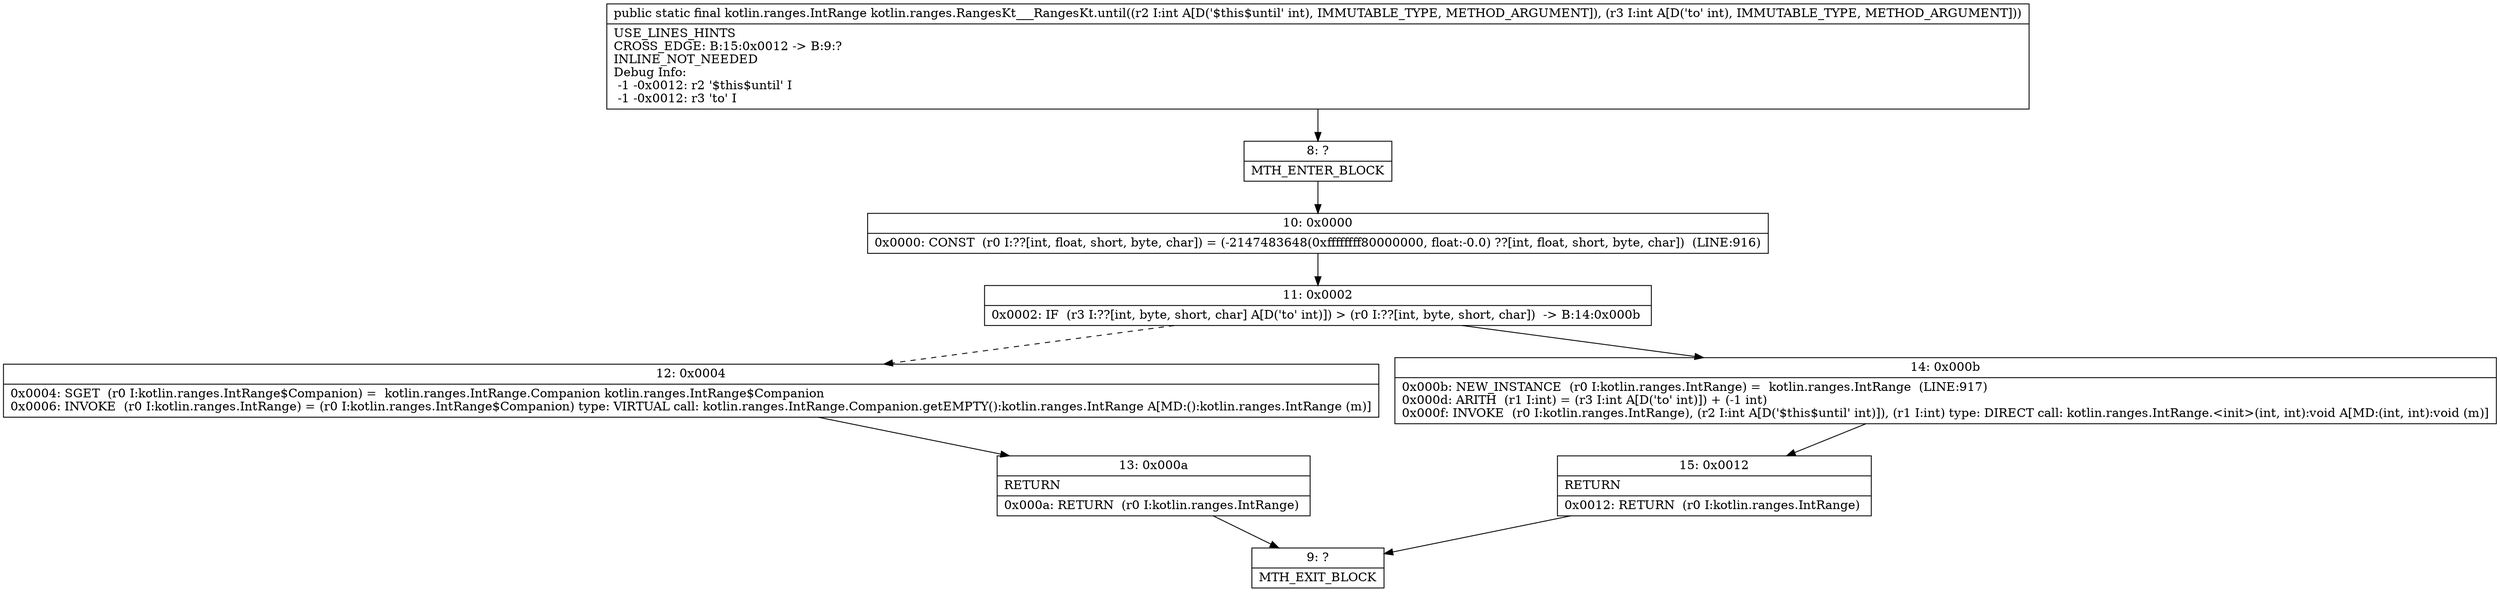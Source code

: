 digraph "CFG forkotlin.ranges.RangesKt___RangesKt.until(II)Lkotlin\/ranges\/IntRange;" {
Node_8 [shape=record,label="{8\:\ ?|MTH_ENTER_BLOCK\l}"];
Node_10 [shape=record,label="{10\:\ 0x0000|0x0000: CONST  (r0 I:??[int, float, short, byte, char]) = (\-2147483648(0xffffffff80000000, float:\-0.0) ??[int, float, short, byte, char])  (LINE:916)\l}"];
Node_11 [shape=record,label="{11\:\ 0x0002|0x0002: IF  (r3 I:??[int, byte, short, char] A[D('to' int)]) \> (r0 I:??[int, byte, short, char])  \-\> B:14:0x000b \l}"];
Node_12 [shape=record,label="{12\:\ 0x0004|0x0004: SGET  (r0 I:kotlin.ranges.IntRange$Companion) =  kotlin.ranges.IntRange.Companion kotlin.ranges.IntRange$Companion \l0x0006: INVOKE  (r0 I:kotlin.ranges.IntRange) = (r0 I:kotlin.ranges.IntRange$Companion) type: VIRTUAL call: kotlin.ranges.IntRange.Companion.getEMPTY():kotlin.ranges.IntRange A[MD:():kotlin.ranges.IntRange (m)]\l}"];
Node_13 [shape=record,label="{13\:\ 0x000a|RETURN\l|0x000a: RETURN  (r0 I:kotlin.ranges.IntRange) \l}"];
Node_9 [shape=record,label="{9\:\ ?|MTH_EXIT_BLOCK\l}"];
Node_14 [shape=record,label="{14\:\ 0x000b|0x000b: NEW_INSTANCE  (r0 I:kotlin.ranges.IntRange) =  kotlin.ranges.IntRange  (LINE:917)\l0x000d: ARITH  (r1 I:int) = (r3 I:int A[D('to' int)]) + (\-1 int) \l0x000f: INVOKE  (r0 I:kotlin.ranges.IntRange), (r2 I:int A[D('$this$until' int)]), (r1 I:int) type: DIRECT call: kotlin.ranges.IntRange.\<init\>(int, int):void A[MD:(int, int):void (m)]\l}"];
Node_15 [shape=record,label="{15\:\ 0x0012|RETURN\l|0x0012: RETURN  (r0 I:kotlin.ranges.IntRange) \l}"];
MethodNode[shape=record,label="{public static final kotlin.ranges.IntRange kotlin.ranges.RangesKt___RangesKt.until((r2 I:int A[D('$this$until' int), IMMUTABLE_TYPE, METHOD_ARGUMENT]), (r3 I:int A[D('to' int), IMMUTABLE_TYPE, METHOD_ARGUMENT]))  | USE_LINES_HINTS\lCROSS_EDGE: B:15:0x0012 \-\> B:9:?\lINLINE_NOT_NEEDED\lDebug Info:\l  \-1 \-0x0012: r2 '$this$until' I\l  \-1 \-0x0012: r3 'to' I\l}"];
MethodNode -> Node_8;Node_8 -> Node_10;
Node_10 -> Node_11;
Node_11 -> Node_12[style=dashed];
Node_11 -> Node_14;
Node_12 -> Node_13;
Node_13 -> Node_9;
Node_14 -> Node_15;
Node_15 -> Node_9;
}

